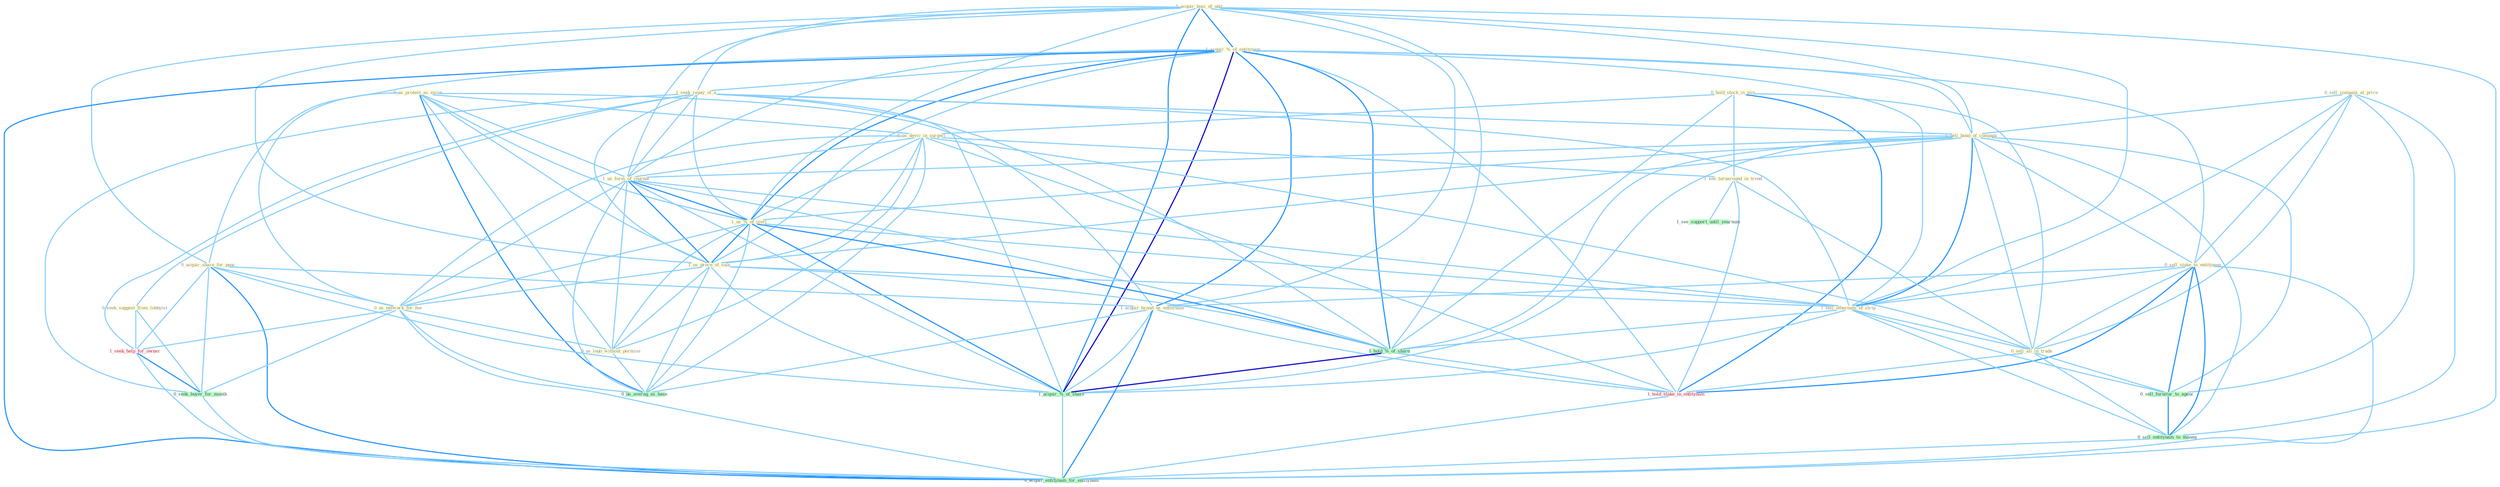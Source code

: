 Graph G{ 
    node
    [shape=polygon,style=filled,width=.5,height=.06,color="#BDFCC9",fixedsize=true,fontsize=4,
    fontcolor="#2f4f4f"];
    {node
    [color="#ffffe0", fontcolor="#8b7d6b"] "0_us_protest_as_excus " "1_acquir_busi_of_unit " "0_hold_stock_in_mix " "1_acquir_%_of_entitynam " "1_seek_repay_of_a " "0_seek_suggest_from_lobbyist " "0_sell_compani_at_price " "0_us_devic_in_surgeri " "1_sell_bond_of_compani " "1_us_form_of_journal " "1_us_%_of_ivori " "0_sell_stake_to_entitynam " "1_see_turnaround_in_trend " "0_acquir_share_for_penc " "1_us_proce_of_sale " "1_sell_othernum_of_strip " "0_us_network_for_fee " "0_sell_all_in_trade " "1_acquir_brand_as_entitynam " "0_us_logo_without_permiss "}
{node [color="#fff0f5", fontcolor="#b22222"] "1_hold_stake_in_entitynam " "1_seek_help_for_owner "}
edge [color="#B0E2FF"];

	"0_us_protest_as_excus " -- "0_us_devic_in_surgeri " [w="1", color="#87cefa" ];
	"0_us_protest_as_excus " -- "1_us_form_of_journal " [w="1", color="#87cefa" ];
	"0_us_protest_as_excus " -- "1_us_%_of_ivori " [w="1", color="#87cefa" ];
	"0_us_protest_as_excus " -- "1_us_proce_of_sale " [w="1", color="#87cefa" ];
	"0_us_protest_as_excus " -- "0_us_network_for_fee " [w="1", color="#87cefa" ];
	"0_us_protest_as_excus " -- "1_acquir_brand_as_entitynam " [w="1", color="#87cefa" ];
	"0_us_protest_as_excus " -- "0_us_logo_without_permiss " [w="1", color="#87cefa" ];
	"0_us_protest_as_excus " -- "0_us_averag_as_base " [w="2", color="#1e90ff" , len=0.8];
	"1_acquir_busi_of_unit " -- "1_acquir_%_of_entitynam " [w="2", color="#1e90ff" , len=0.8];
	"1_acquir_busi_of_unit " -- "1_seek_repay_of_a " [w="1", color="#87cefa" ];
	"1_acquir_busi_of_unit " -- "1_sell_bond_of_compani " [w="1", color="#87cefa" ];
	"1_acquir_busi_of_unit " -- "1_us_form_of_journal " [w="1", color="#87cefa" ];
	"1_acquir_busi_of_unit " -- "1_us_%_of_ivori " [w="1", color="#87cefa" ];
	"1_acquir_busi_of_unit " -- "0_acquir_share_for_penc " [w="1", color="#87cefa" ];
	"1_acquir_busi_of_unit " -- "1_us_proce_of_sale " [w="1", color="#87cefa" ];
	"1_acquir_busi_of_unit " -- "1_sell_othernum_of_strip " [w="1", color="#87cefa" ];
	"1_acquir_busi_of_unit " -- "1_acquir_brand_as_entitynam " [w="1", color="#87cefa" ];
	"1_acquir_busi_of_unit " -- "1_hold_%_of_share " [w="1", color="#87cefa" ];
	"1_acquir_busi_of_unit " -- "1_acquir_%_of_share " [w="2", color="#1e90ff" , len=0.8];
	"1_acquir_busi_of_unit " -- "0_acquir_entitynam_for_entitynam " [w="1", color="#87cefa" ];
	"0_hold_stock_in_mix " -- "0_us_devic_in_surgeri " [w="1", color="#87cefa" ];
	"0_hold_stock_in_mix " -- "1_see_turnaround_in_trend " [w="1", color="#87cefa" ];
	"0_hold_stock_in_mix " -- "0_sell_all_in_trade " [w="1", color="#87cefa" ];
	"0_hold_stock_in_mix " -- "1_hold_%_of_share " [w="1", color="#87cefa" ];
	"0_hold_stock_in_mix " -- "1_hold_stake_in_entitynam " [w="2", color="#1e90ff" , len=0.8];
	"1_acquir_%_of_entitynam " -- "1_seek_repay_of_a " [w="1", color="#87cefa" ];
	"1_acquir_%_of_entitynam " -- "1_sell_bond_of_compani " [w="1", color="#87cefa" ];
	"1_acquir_%_of_entitynam " -- "1_us_form_of_journal " [w="1", color="#87cefa" ];
	"1_acquir_%_of_entitynam " -- "1_us_%_of_ivori " [w="2", color="#1e90ff" , len=0.8];
	"1_acquir_%_of_entitynam " -- "0_sell_stake_to_entitynam " [w="1", color="#87cefa" ];
	"1_acquir_%_of_entitynam " -- "0_acquir_share_for_penc " [w="1", color="#87cefa" ];
	"1_acquir_%_of_entitynam " -- "1_us_proce_of_sale " [w="1", color="#87cefa" ];
	"1_acquir_%_of_entitynam " -- "1_sell_othernum_of_strip " [w="1", color="#87cefa" ];
	"1_acquir_%_of_entitynam " -- "1_acquir_brand_as_entitynam " [w="2", color="#1e90ff" , len=0.8];
	"1_acquir_%_of_entitynam " -- "1_hold_%_of_share " [w="2", color="#1e90ff" , len=0.8];
	"1_acquir_%_of_entitynam " -- "1_hold_stake_in_entitynam " [w="1", color="#87cefa" ];
	"1_acquir_%_of_entitynam " -- "1_acquir_%_of_share " [w="3", color="#0000cd" , len=0.6];
	"1_acquir_%_of_entitynam " -- "0_acquir_entitynam_for_entitynam " [w="2", color="#1e90ff" , len=0.8];
	"1_seek_repay_of_a " -- "0_seek_suggest_from_lobbyist " [w="1", color="#87cefa" ];
	"1_seek_repay_of_a " -- "1_sell_bond_of_compani " [w="1", color="#87cefa" ];
	"1_seek_repay_of_a " -- "1_us_form_of_journal " [w="1", color="#87cefa" ];
	"1_seek_repay_of_a " -- "1_us_%_of_ivori " [w="1", color="#87cefa" ];
	"1_seek_repay_of_a " -- "1_us_proce_of_sale " [w="1", color="#87cefa" ];
	"1_seek_repay_of_a " -- "1_sell_othernum_of_strip " [w="1", color="#87cefa" ];
	"1_seek_repay_of_a " -- "1_hold_%_of_share " [w="1", color="#87cefa" ];
	"1_seek_repay_of_a " -- "1_seek_help_for_owner " [w="1", color="#87cefa" ];
	"1_seek_repay_of_a " -- "0_seek_buyer_for_month " [w="1", color="#87cefa" ];
	"1_seek_repay_of_a " -- "1_acquir_%_of_share " [w="1", color="#87cefa" ];
	"0_seek_suggest_from_lobbyist " -- "1_seek_help_for_owner " [w="1", color="#87cefa" ];
	"0_seek_suggest_from_lobbyist " -- "0_seek_buyer_for_month " [w="1", color="#87cefa" ];
	"0_sell_compani_at_price " -- "1_sell_bond_of_compani " [w="1", color="#87cefa" ];
	"0_sell_compani_at_price " -- "0_sell_stake_to_entitynam " [w="1", color="#87cefa" ];
	"0_sell_compani_at_price " -- "1_sell_othernum_of_strip " [w="1", color="#87cefa" ];
	"0_sell_compani_at_price " -- "0_sell_all_in_trade " [w="1", color="#87cefa" ];
	"0_sell_compani_at_price " -- "0_sell_furnitur_to_agenc " [w="1", color="#87cefa" ];
	"0_sell_compani_at_price " -- "0_sell_entitynam_to_manag " [w="1", color="#87cefa" ];
	"0_us_devic_in_surgeri " -- "1_us_form_of_journal " [w="1", color="#87cefa" ];
	"0_us_devic_in_surgeri " -- "1_us_%_of_ivori " [w="1", color="#87cefa" ];
	"0_us_devic_in_surgeri " -- "1_see_turnaround_in_trend " [w="1", color="#87cefa" ];
	"0_us_devic_in_surgeri " -- "1_us_proce_of_sale " [w="1", color="#87cefa" ];
	"0_us_devic_in_surgeri " -- "0_us_network_for_fee " [w="1", color="#87cefa" ];
	"0_us_devic_in_surgeri " -- "0_sell_all_in_trade " [w="1", color="#87cefa" ];
	"0_us_devic_in_surgeri " -- "0_us_logo_without_permiss " [w="1", color="#87cefa" ];
	"0_us_devic_in_surgeri " -- "1_hold_stake_in_entitynam " [w="1", color="#87cefa" ];
	"0_us_devic_in_surgeri " -- "0_us_averag_as_base " [w="1", color="#87cefa" ];
	"1_sell_bond_of_compani " -- "1_us_form_of_journal " [w="1", color="#87cefa" ];
	"1_sell_bond_of_compani " -- "1_us_%_of_ivori " [w="1", color="#87cefa" ];
	"1_sell_bond_of_compani " -- "0_sell_stake_to_entitynam " [w="1", color="#87cefa" ];
	"1_sell_bond_of_compani " -- "1_us_proce_of_sale " [w="1", color="#87cefa" ];
	"1_sell_bond_of_compani " -- "1_sell_othernum_of_strip " [w="2", color="#1e90ff" , len=0.8];
	"1_sell_bond_of_compani " -- "0_sell_all_in_trade " [w="1", color="#87cefa" ];
	"1_sell_bond_of_compani " -- "1_hold_%_of_share " [w="1", color="#87cefa" ];
	"1_sell_bond_of_compani " -- "1_acquir_%_of_share " [w="1", color="#87cefa" ];
	"1_sell_bond_of_compani " -- "0_sell_furnitur_to_agenc " [w="1", color="#87cefa" ];
	"1_sell_bond_of_compani " -- "0_sell_entitynam_to_manag " [w="1", color="#87cefa" ];
	"1_us_form_of_journal " -- "1_us_%_of_ivori " [w="2", color="#1e90ff" , len=0.8];
	"1_us_form_of_journal " -- "1_us_proce_of_sale " [w="2", color="#1e90ff" , len=0.8];
	"1_us_form_of_journal " -- "1_sell_othernum_of_strip " [w="1", color="#87cefa" ];
	"1_us_form_of_journal " -- "0_us_network_for_fee " [w="1", color="#87cefa" ];
	"1_us_form_of_journal " -- "0_us_logo_without_permiss " [w="1", color="#87cefa" ];
	"1_us_form_of_journal " -- "1_hold_%_of_share " [w="1", color="#87cefa" ];
	"1_us_form_of_journal " -- "1_acquir_%_of_share " [w="1", color="#87cefa" ];
	"1_us_form_of_journal " -- "0_us_averag_as_base " [w="1", color="#87cefa" ];
	"1_us_%_of_ivori " -- "1_us_proce_of_sale " [w="2", color="#1e90ff" , len=0.8];
	"1_us_%_of_ivori " -- "1_sell_othernum_of_strip " [w="1", color="#87cefa" ];
	"1_us_%_of_ivori " -- "0_us_network_for_fee " [w="1", color="#87cefa" ];
	"1_us_%_of_ivori " -- "0_us_logo_without_permiss " [w="1", color="#87cefa" ];
	"1_us_%_of_ivori " -- "1_hold_%_of_share " [w="2", color="#1e90ff" , len=0.8];
	"1_us_%_of_ivori " -- "1_acquir_%_of_share " [w="2", color="#1e90ff" , len=0.8];
	"1_us_%_of_ivori " -- "0_us_averag_as_base " [w="1", color="#87cefa" ];
	"0_sell_stake_to_entitynam " -- "1_sell_othernum_of_strip " [w="1", color="#87cefa" ];
	"0_sell_stake_to_entitynam " -- "0_sell_all_in_trade " [w="1", color="#87cefa" ];
	"0_sell_stake_to_entitynam " -- "1_acquir_brand_as_entitynam " [w="1", color="#87cefa" ];
	"0_sell_stake_to_entitynam " -- "1_hold_stake_in_entitynam " [w="2", color="#1e90ff" , len=0.8];
	"0_sell_stake_to_entitynam " -- "0_sell_furnitur_to_agenc " [w="2", color="#1e90ff" , len=0.8];
	"0_sell_stake_to_entitynam " -- "0_sell_entitynam_to_manag " [w="2", color="#1e90ff" , len=0.8];
	"0_sell_stake_to_entitynam " -- "0_acquir_entitynam_for_entitynam " [w="1", color="#87cefa" ];
	"1_see_turnaround_in_trend " -- "0_sell_all_in_trade " [w="1", color="#87cefa" ];
	"1_see_turnaround_in_trend " -- "1_hold_stake_in_entitynam " [w="1", color="#87cefa" ];
	"1_see_turnaround_in_trend " -- "1_see_support_until_yearnum " [w="1", color="#87cefa" ];
	"0_acquir_share_for_penc " -- "0_us_network_for_fee " [w="1", color="#87cefa" ];
	"0_acquir_share_for_penc " -- "1_acquir_brand_as_entitynam " [w="1", color="#87cefa" ];
	"0_acquir_share_for_penc " -- "1_seek_help_for_owner " [w="1", color="#87cefa" ];
	"0_acquir_share_for_penc " -- "0_seek_buyer_for_month " [w="1", color="#87cefa" ];
	"0_acquir_share_for_penc " -- "1_acquir_%_of_share " [w="1", color="#87cefa" ];
	"0_acquir_share_for_penc " -- "0_acquir_entitynam_for_entitynam " [w="2", color="#1e90ff" , len=0.8];
	"1_us_proce_of_sale " -- "1_sell_othernum_of_strip " [w="1", color="#87cefa" ];
	"1_us_proce_of_sale " -- "0_us_network_for_fee " [w="1", color="#87cefa" ];
	"1_us_proce_of_sale " -- "0_us_logo_without_permiss " [w="1", color="#87cefa" ];
	"1_us_proce_of_sale " -- "1_hold_%_of_share " [w="1", color="#87cefa" ];
	"1_us_proce_of_sale " -- "1_acquir_%_of_share " [w="1", color="#87cefa" ];
	"1_us_proce_of_sale " -- "0_us_averag_as_base " [w="1", color="#87cefa" ];
	"1_sell_othernum_of_strip " -- "0_sell_all_in_trade " [w="1", color="#87cefa" ];
	"1_sell_othernum_of_strip " -- "1_hold_%_of_share " [w="1", color="#87cefa" ];
	"1_sell_othernum_of_strip " -- "1_acquir_%_of_share " [w="1", color="#87cefa" ];
	"1_sell_othernum_of_strip " -- "0_sell_furnitur_to_agenc " [w="1", color="#87cefa" ];
	"1_sell_othernum_of_strip " -- "0_sell_entitynam_to_manag " [w="1", color="#87cefa" ];
	"0_us_network_for_fee " -- "0_us_logo_without_permiss " [w="1", color="#87cefa" ];
	"0_us_network_for_fee " -- "1_seek_help_for_owner " [w="1", color="#87cefa" ];
	"0_us_network_for_fee " -- "0_seek_buyer_for_month " [w="1", color="#87cefa" ];
	"0_us_network_for_fee " -- "0_us_averag_as_base " [w="1", color="#87cefa" ];
	"0_us_network_for_fee " -- "0_acquir_entitynam_for_entitynam " [w="1", color="#87cefa" ];
	"0_sell_all_in_trade " -- "1_hold_stake_in_entitynam " [w="1", color="#87cefa" ];
	"0_sell_all_in_trade " -- "0_sell_furnitur_to_agenc " [w="1", color="#87cefa" ];
	"0_sell_all_in_trade " -- "0_sell_entitynam_to_manag " [w="1", color="#87cefa" ];
	"1_acquir_brand_as_entitynam " -- "1_hold_stake_in_entitynam " [w="1", color="#87cefa" ];
	"1_acquir_brand_as_entitynam " -- "1_acquir_%_of_share " [w="1", color="#87cefa" ];
	"1_acquir_brand_as_entitynam " -- "0_us_averag_as_base " [w="1", color="#87cefa" ];
	"1_acquir_brand_as_entitynam " -- "0_acquir_entitynam_for_entitynam " [w="2", color="#1e90ff" , len=0.8];
	"0_us_logo_without_permiss " -- "0_us_averag_as_base " [w="1", color="#87cefa" ];
	"1_hold_%_of_share " -- "1_hold_stake_in_entitynam " [w="1", color="#87cefa" ];
	"1_hold_%_of_share " -- "1_acquir_%_of_share " [w="3", color="#0000cd" , len=0.6];
	"1_hold_stake_in_entitynam " -- "0_acquir_entitynam_for_entitynam " [w="1", color="#87cefa" ];
	"1_seek_help_for_owner " -- "0_seek_buyer_for_month " [w="2", color="#1e90ff" , len=0.8];
	"1_seek_help_for_owner " -- "0_acquir_entitynam_for_entitynam " [w="1", color="#87cefa" ];
	"0_seek_buyer_for_month " -- "0_acquir_entitynam_for_entitynam " [w="1", color="#87cefa" ];
	"1_acquir_%_of_share " -- "0_acquir_entitynam_for_entitynam " [w="1", color="#87cefa" ];
	"0_sell_furnitur_to_agenc " -- "0_sell_entitynam_to_manag " [w="2", color="#1e90ff" , len=0.8];
	"0_sell_entitynam_to_manag " -- "0_acquir_entitynam_for_entitynam " [w="1", color="#87cefa" ];
}